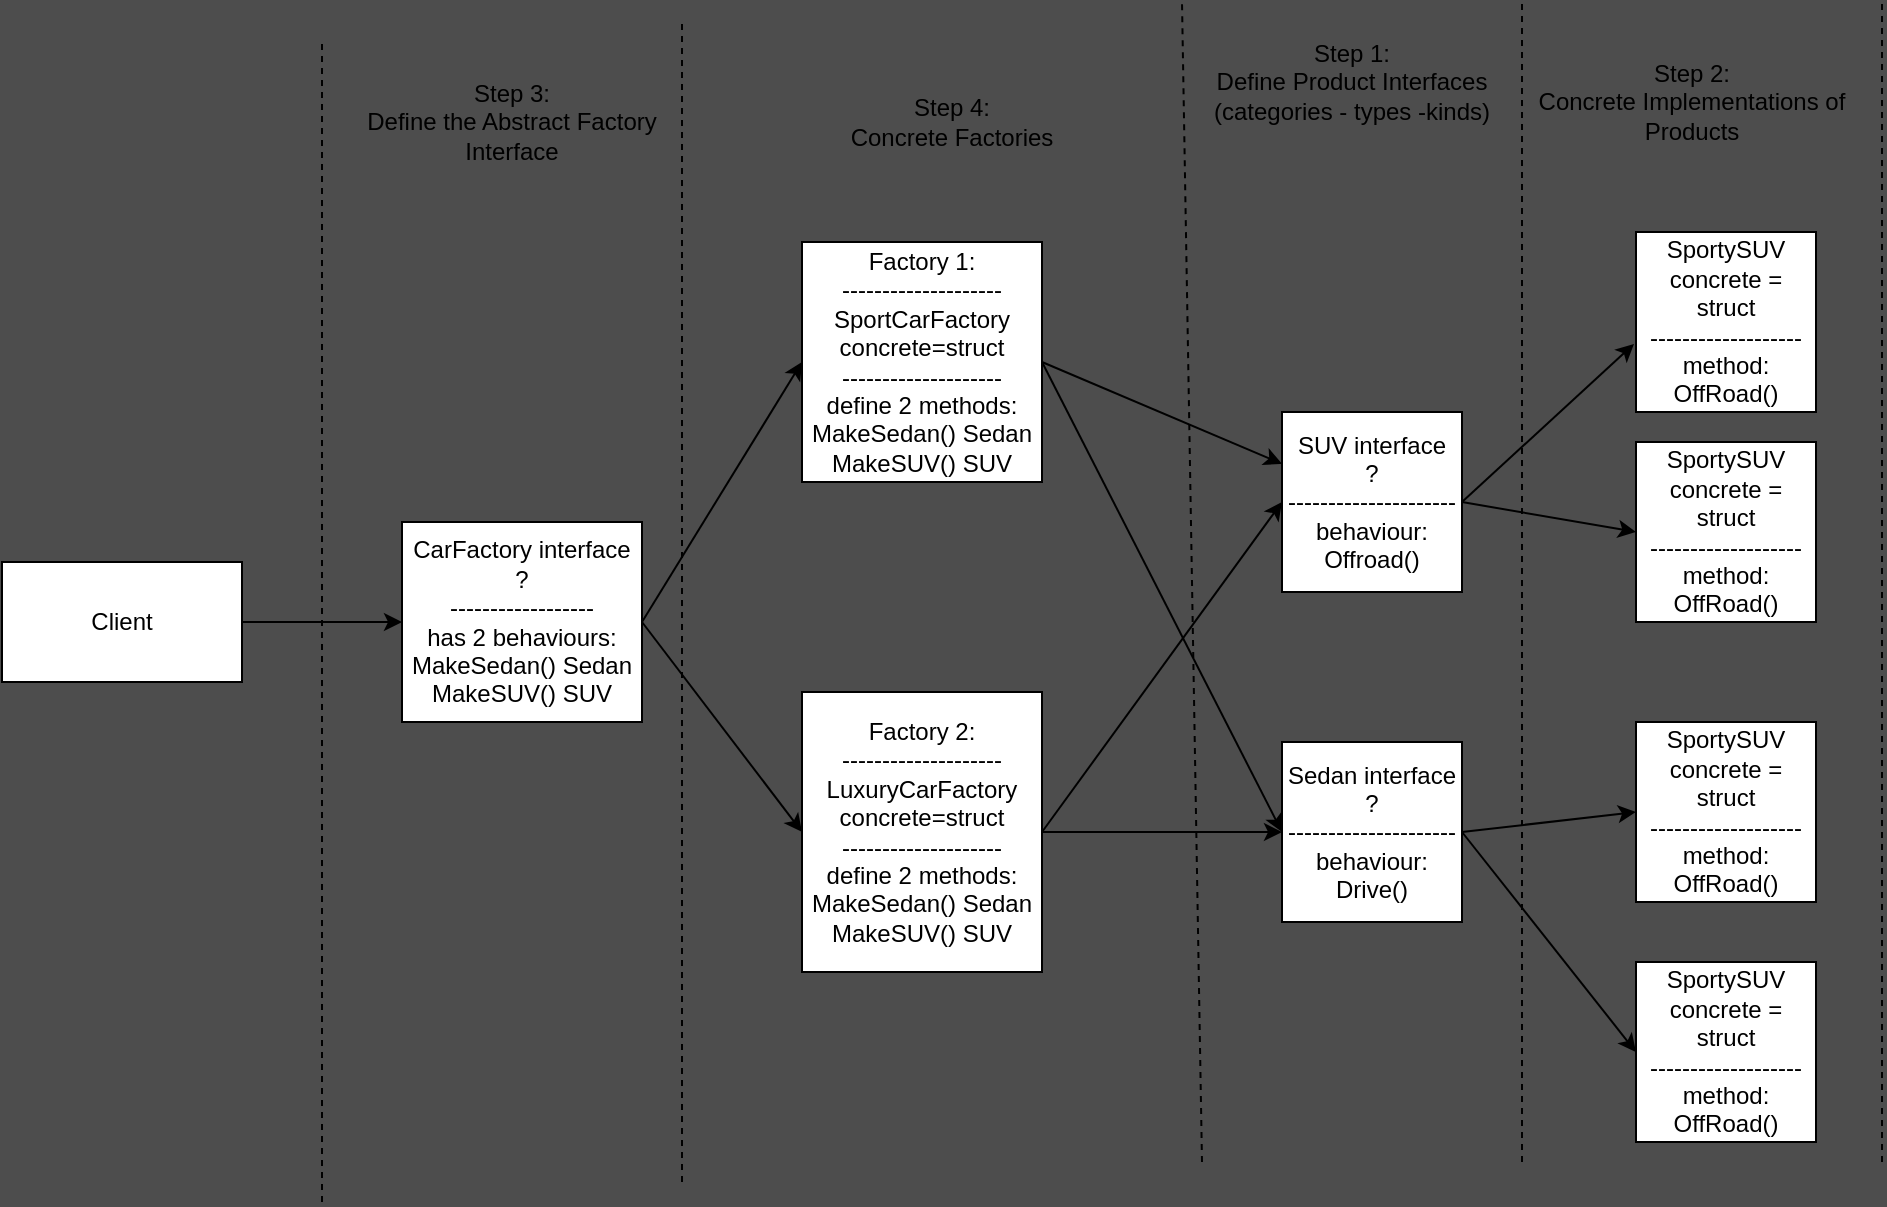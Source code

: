 <mxfile>
    <diagram id="KUEobTJNzFjchIPSe8lg" name="Page-1">
        <mxGraphModel dx="672" dy="429" grid="1" gridSize="10" guides="1" tooltips="1" connect="1" arrows="1" fold="1" page="1" pageScale="1" pageWidth="1654" pageHeight="1169" background="#4D4D4D" math="0" shadow="0">
            <root>
                <mxCell id="0"/>
                <mxCell id="1" parent="0"/>
                <mxCell id="6" value="" style="html=1;exitX=1;exitY=0.5;exitDx=0;exitDy=0;entryX=0;entryY=0.5;entryDx=0;entryDy=0;" parent="1" source="2" target="3" edge="1">
                    <mxGeometry relative="1" as="geometry"/>
                </mxCell>
                <mxCell id="11" value="" style="edgeStyle=none;html=1;entryX=0;entryY=0.5;entryDx=0;entryDy=0;exitX=1;exitY=0.5;exitDx=0;exitDy=0;" parent="1" source="10" target="2" edge="1">
                    <mxGeometry relative="1" as="geometry">
                        <mxPoint x="390" y="480" as="sourcePoint"/>
                    </mxGeometry>
                </mxCell>
                <mxCell id="2" value="&lt;div&gt;CarFactory interface&lt;/div&gt;&lt;div&gt;?&lt;/div&gt;&lt;div&gt;------------------&lt;/div&gt;&lt;div&gt;has 2 behaviours:&lt;/div&gt;&lt;div&gt;MakeSedan() Sedan&lt;/div&gt;&lt;div&gt;MakeSUV() SUV&lt;/div&gt;" style="rounded=0;whiteSpace=wrap;html=1;" parent="1" vertex="1">
                    <mxGeometry x="460" y="320" width="120" height="100" as="geometry"/>
                </mxCell>
                <mxCell id="14" value="" style="html=1;exitX=1;exitY=0.5;exitDx=0;exitDy=0;" parent="1" source="3" target="13" edge="1">
                    <mxGeometry relative="1" as="geometry"/>
                </mxCell>
                <mxCell id="17" style="html=1;exitX=1;exitY=0.5;exitDx=0;exitDy=0;entryX=0;entryY=0.5;entryDx=0;entryDy=0;" parent="1" source="3" target="16" edge="1">
                    <mxGeometry relative="1" as="geometry"/>
                </mxCell>
                <mxCell id="3" value="&lt;div&gt;Factory 1:&lt;/div&gt;&lt;div&gt;--------------------&lt;/div&gt;&lt;div&gt;SportCarFactory&lt;/div&gt;&lt;div&gt;concrete=struct&lt;/div&gt;&lt;div&gt;--------------------&lt;/div&gt;&lt;div&gt;define 2 methods:&lt;/div&gt;&lt;div&gt;MakeSedan() Sedan&lt;/div&gt;&lt;div&gt;MakeSUV() SUV&lt;/div&gt;" style="rounded=0;whiteSpace=wrap;html=1;" parent="1" vertex="1">
                    <mxGeometry x="660" y="180" width="120" height="120" as="geometry"/>
                </mxCell>
                <mxCell id="18" style="html=1;exitX=1;exitY=0.5;exitDx=0;exitDy=0;entryX=0;entryY=0.5;entryDx=0;entryDy=0;" parent="1" source="7" target="13" edge="1">
                    <mxGeometry relative="1" as="geometry"/>
                </mxCell>
                <mxCell id="19" style="html=1;exitX=1;exitY=0.5;exitDx=0;exitDy=0;entryX=0;entryY=0.5;entryDx=0;entryDy=0;" parent="1" source="7" target="16" edge="1">
                    <mxGeometry relative="1" as="geometry"/>
                </mxCell>
                <mxCell id="7" value="&lt;div&gt;Factory 2:&lt;/div&gt;&lt;div&gt;--------------------&lt;/div&gt;&lt;div&gt;LuxuryCarFactory&lt;/div&gt;&lt;div&gt;concrete=struct&lt;/div&gt;&lt;div&gt;--------------------&lt;/div&gt;&lt;div&gt;define 2 methods:&lt;/div&gt;&lt;div&gt;MakeSedan() Sedan&lt;/div&gt;&lt;div&gt;MakeSUV() SUV&lt;/div&gt;" style="rounded=0;whiteSpace=wrap;html=1;" parent="1" vertex="1">
                    <mxGeometry x="660" y="405" width="120" height="140" as="geometry"/>
                </mxCell>
                <mxCell id="9" value="" style="endArrow=classic;html=1;entryX=0;entryY=0.5;entryDx=0;entryDy=0;exitX=1;exitY=0.5;exitDx=0;exitDy=0;" parent="1" source="2" target="7" edge="1">
                    <mxGeometry width="50" height="50" relative="1" as="geometry">
                        <mxPoint x="680" y="400" as="sourcePoint"/>
                        <mxPoint x="730" y="350" as="targetPoint"/>
                    </mxGeometry>
                </mxCell>
                <mxCell id="10" value="Client" style="rounded=0;whiteSpace=wrap;html=1;" parent="1" vertex="1">
                    <mxGeometry x="260" y="340" width="120" height="60" as="geometry"/>
                </mxCell>
                <mxCell id="24" style="edgeStyle=none;html=1;exitX=1;exitY=0.5;exitDx=0;exitDy=0;entryX=-0.011;entryY=0.622;entryDx=0;entryDy=0;entryPerimeter=0;elbow=vertical;" parent="1" source="13" target="20" edge="1">
                    <mxGeometry relative="1" as="geometry"/>
                </mxCell>
                <mxCell id="25" style="edgeStyle=none;html=1;exitX=1;exitY=0.5;exitDx=0;exitDy=0;entryX=0;entryY=0.5;entryDx=0;entryDy=0;elbow=vertical;" parent="1" source="13" target="22" edge="1">
                    <mxGeometry relative="1" as="geometry"/>
                </mxCell>
                <mxCell id="13" value="&lt;div&gt;SUV interface&lt;/div&gt;&lt;div&gt;?&lt;/div&gt;&lt;div&gt;---------------------&lt;/div&gt;&lt;div&gt;behaviour:&lt;/div&gt;&lt;div&gt;Offroad()&lt;/div&gt;&lt;div&gt;&lt;/div&gt;" style="rounded=0;whiteSpace=wrap;html=1;" parent="1" vertex="1">
                    <mxGeometry x="900" y="265" width="90" height="90" as="geometry"/>
                </mxCell>
                <mxCell id="26" style="edgeStyle=none;html=1;exitX=1;exitY=0.5;exitDx=0;exitDy=0;entryX=0;entryY=0.5;entryDx=0;entryDy=0;elbow=vertical;" parent="1" source="16" target="21" edge="1">
                    <mxGeometry relative="1" as="geometry"/>
                </mxCell>
                <mxCell id="27" style="edgeStyle=none;html=1;exitX=1;exitY=0.5;exitDx=0;exitDy=0;entryX=0;entryY=0.5;entryDx=0;entryDy=0;elbow=vertical;" parent="1" source="16" target="23" edge="1">
                    <mxGeometry relative="1" as="geometry"/>
                </mxCell>
                <mxCell id="16" value="&lt;div&gt;Sedan interface&lt;/div&gt;&lt;div&gt;?&lt;/div&gt;&lt;div&gt;---------------------&lt;/div&gt;&lt;div&gt;behaviour:&lt;/div&gt;&lt;div&gt;Drive()&lt;/div&gt;&lt;div&gt;&lt;/div&gt;&lt;div&gt;&lt;/div&gt;" style="rounded=0;whiteSpace=wrap;html=1;" parent="1" vertex="1">
                    <mxGeometry x="900" y="430" width="90" height="90" as="geometry"/>
                </mxCell>
                <mxCell id="20" value="&lt;div&gt;SportySUV&lt;/div&gt;&lt;div&gt;concrete = struct&lt;/div&gt;&lt;div&gt;-------------------&lt;/div&gt;&lt;div&gt;method:&lt;/div&gt;&lt;div&gt;OffRoad()&lt;/div&gt;&lt;div&gt;&lt;/div&gt;&lt;div&gt;&lt;/div&gt;" style="rounded=0;whiteSpace=wrap;html=1;" parent="1" vertex="1">
                    <mxGeometry x="1077" y="175" width="90" height="90" as="geometry"/>
                </mxCell>
                <mxCell id="21" value="&lt;div&gt;SportySUV&lt;/div&gt;&lt;div&gt;concrete = struct&lt;/div&gt;&lt;div&gt;-------------------&lt;/div&gt;&lt;div&gt;method:&lt;/div&gt;&lt;div&gt;OffRoad()&lt;/div&gt;&lt;div&gt;&lt;/div&gt;&lt;div&gt;&lt;/div&gt;" style="rounded=0;whiteSpace=wrap;html=1;" parent="1" vertex="1">
                    <mxGeometry x="1077" y="420" width="90" height="90" as="geometry"/>
                </mxCell>
                <mxCell id="22" value="&lt;div&gt;SportySUV&lt;/div&gt;&lt;div&gt;concrete = struct&lt;/div&gt;&lt;div&gt;-------------------&lt;/div&gt;&lt;div&gt;method:&lt;/div&gt;&lt;div&gt;OffRoad()&lt;/div&gt;&lt;div&gt;&lt;/div&gt;&lt;div&gt;&lt;/div&gt;" style="rounded=0;whiteSpace=wrap;html=1;" parent="1" vertex="1">
                    <mxGeometry x="1077" y="280" width="90" height="90" as="geometry"/>
                </mxCell>
                <mxCell id="23" value="&lt;div&gt;SportySUV&lt;/div&gt;&lt;div&gt;concrete = struct&lt;/div&gt;&lt;div&gt;-------------------&lt;/div&gt;&lt;div&gt;method:&lt;/div&gt;&lt;div&gt;OffRoad()&lt;/div&gt;&lt;div&gt;&lt;/div&gt;&lt;div&gt;&lt;/div&gt;" style="rounded=0;whiteSpace=wrap;html=1;" parent="1" vertex="1">
                    <mxGeometry x="1077" y="540" width="90" height="90" as="geometry"/>
                </mxCell>
                <mxCell id="28" value="Step 1:&lt;br&gt;Define Product Interfaces (categories - types -kinds)" style="text;html=1;strokeColor=none;fillColor=none;align=center;verticalAlign=middle;whiteSpace=wrap;rounded=0;" parent="1" vertex="1">
                    <mxGeometry x="850" y="60" width="170" height="80" as="geometry"/>
                </mxCell>
                <mxCell id="29" value="" style="endArrow=none;dashed=1;html=1;entryX=0;entryY=0;entryDx=0;entryDy=0;" parent="1" target="28" edge="1">
                    <mxGeometry width="50" height="50" relative="1" as="geometry">
                        <mxPoint x="860" y="640" as="sourcePoint"/>
                        <mxPoint x="900" y="300" as="targetPoint"/>
                    </mxGeometry>
                </mxCell>
                <mxCell id="30" value="" style="endArrow=none;dashed=1;html=1;entryX=1;entryY=0;entryDx=0;entryDy=0;" parent="1" target="28" edge="1">
                    <mxGeometry width="50" height="50" relative="1" as="geometry">
                        <mxPoint x="1020.0" y="640" as="sourcePoint"/>
                        <mxPoint x="1010.0" y="160" as="targetPoint"/>
                    </mxGeometry>
                </mxCell>
                <mxCell id="33" value="" style="endArrow=none;dashed=1;html=1;entryX=1;entryY=0;entryDx=0;entryDy=0;" parent="1" edge="1">
                    <mxGeometry width="50" height="50" relative="1" as="geometry">
                        <mxPoint x="1200" y="640" as="sourcePoint"/>
                        <mxPoint x="1200" y="60.0" as="targetPoint"/>
                    </mxGeometry>
                </mxCell>
                <mxCell id="34" value="" style="endArrow=none;dashed=1;html=1;entryX=1;entryY=0;entryDx=0;entryDy=0;" parent="1" edge="1">
                    <mxGeometry width="50" height="50" relative="1" as="geometry">
                        <mxPoint x="600" y="650" as="sourcePoint"/>
                        <mxPoint x="600" y="70.0" as="targetPoint"/>
                    </mxGeometry>
                </mxCell>
                <mxCell id="35" value="" style="endArrow=none;dashed=1;html=1;entryX=1;entryY=0;entryDx=0;entryDy=0;" parent="1" edge="1">
                    <mxGeometry width="50" height="50" relative="1" as="geometry">
                        <mxPoint x="420" y="660" as="sourcePoint"/>
                        <mxPoint x="420" y="80.0" as="targetPoint"/>
                    </mxGeometry>
                </mxCell>
                <mxCell id="36" value="Step 2: &lt;br&gt;Concrete Implementations of Products" style="text;html=1;strokeColor=none;fillColor=none;align=center;verticalAlign=middle;whiteSpace=wrap;rounded=0;" parent="1" vertex="1">
                    <mxGeometry x="1020" y="70" width="170" height="80" as="geometry"/>
                </mxCell>
                <mxCell id="37" value="Step 4: &lt;br&gt;Concrete Factories" style="text;html=1;strokeColor=none;fillColor=none;align=center;verticalAlign=middle;whiteSpace=wrap;rounded=0;" parent="1" vertex="1">
                    <mxGeometry x="650" y="80" width="170" height="80" as="geometry"/>
                </mxCell>
                <mxCell id="38" value="Step 3: &lt;br&gt;Define the Abstract Factory Interface" style="text;html=1;strokeColor=none;fillColor=none;align=center;verticalAlign=middle;whiteSpace=wrap;rounded=0;" parent="1" vertex="1">
                    <mxGeometry x="430" y="80" width="170" height="80" as="geometry"/>
                </mxCell>
            </root>
        </mxGraphModel>
    </diagram>
</mxfile>